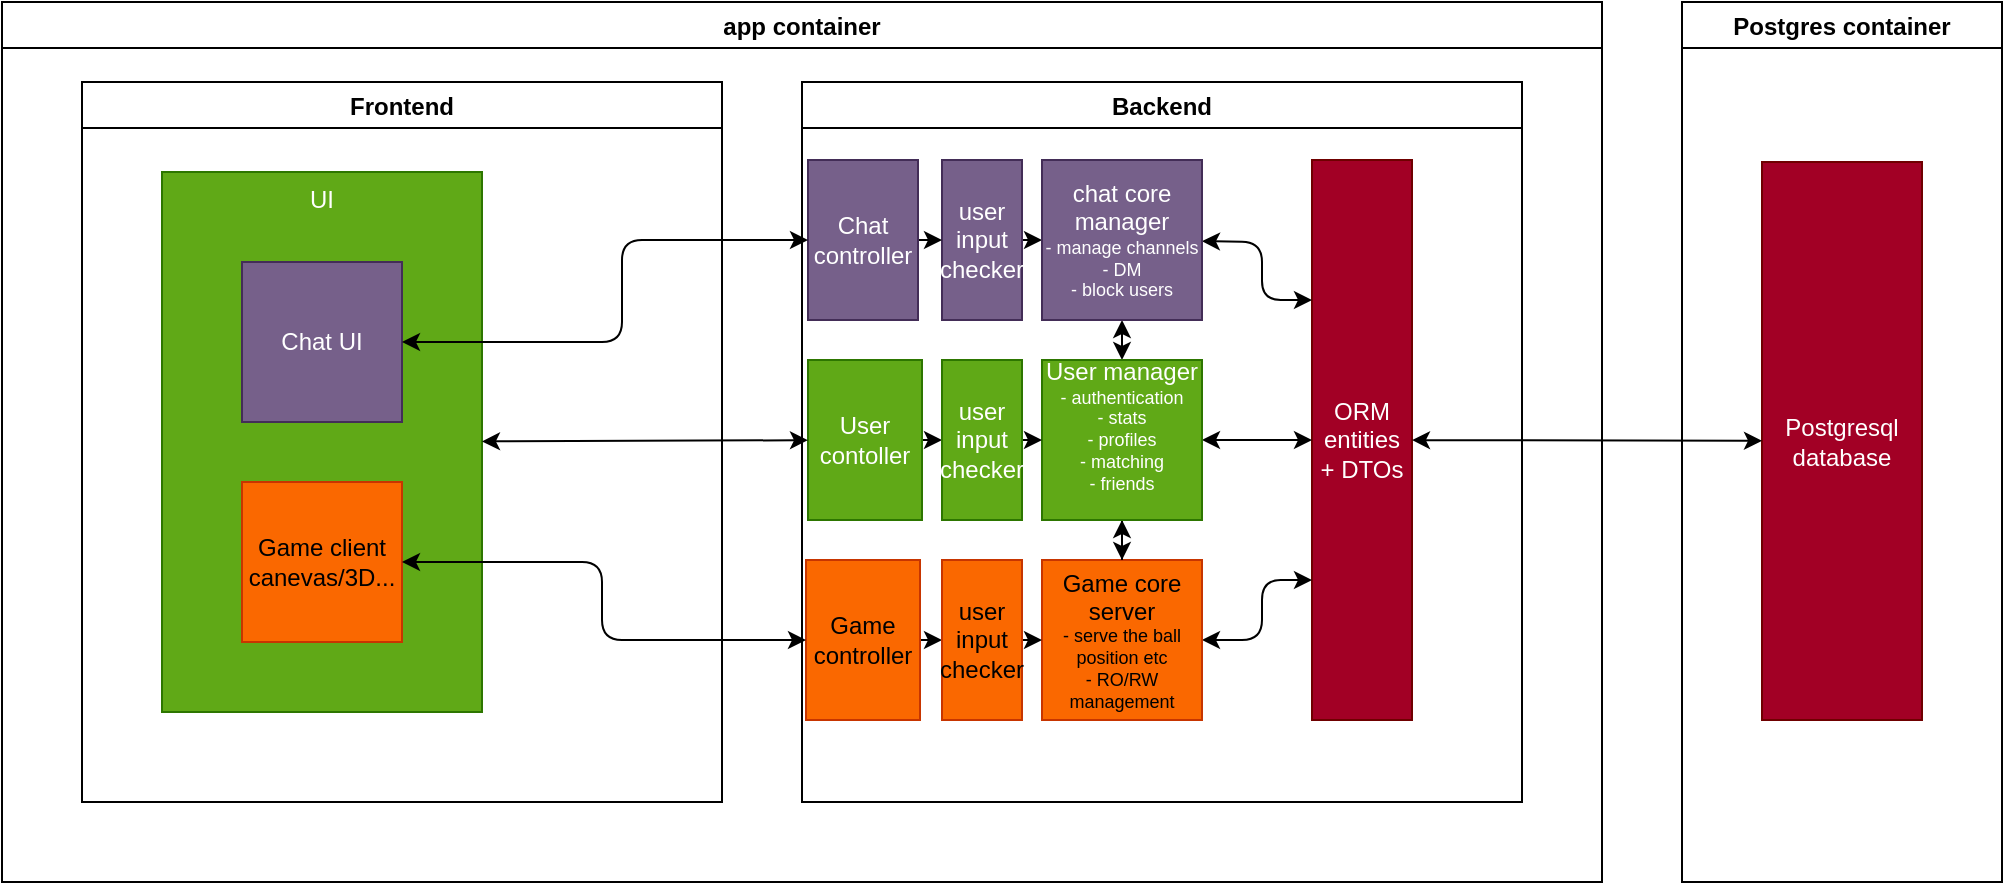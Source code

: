 <mxfile version="17.4.2" type="device"><diagram id="DLdojPyLkxFjDRH7sLV4" name="Page-1"><mxGraphModel dx="868" dy="566" grid="1" gridSize="10" guides="1" tooltips="1" connect="1" arrows="1" fold="1" page="0" pageScale="1" pageWidth="850" pageHeight="1100" math="0" shadow="0"><root><mxCell id="0"/><mxCell id="1" parent="0"/><mxCell id="h7ZUaT6rA_UalPRLBP9i-38" value="Backend" style="swimlane;" parent="1" vertex="1"><mxGeometry x="400" y="80" width="360" height="360" as="geometry"><mxRectangle x="400" y="80" width="80" height="23" as="alternateBounds"/></mxGeometry></mxCell><mxCell id="19" style="edgeStyle=none;html=1;" parent="h7ZUaT6rA_UalPRLBP9i-38" source="h7ZUaT6rA_UalPRLBP9i-40" target="h7ZUaT6rA_UalPRLBP9i-53" edge="1"><mxGeometry relative="1" as="geometry"/></mxCell><mxCell id="h7ZUaT6rA_UalPRLBP9i-40" value="&lt;div&gt;user input checker&lt;/div&gt;" style="rounded=0;whiteSpace=wrap;html=1;fillColor=#76608a;fontColor=#ffffff;strokeColor=#432D57;" parent="h7ZUaT6rA_UalPRLBP9i-38" vertex="1"><mxGeometry x="70" y="39" width="40" height="80" as="geometry"/></mxCell><mxCell id="h7ZUaT6rA_UalPRLBP9i-42" value="ORM&lt;br&gt;entities + DTOs" style="rounded=0;whiteSpace=wrap;html=1;fillColor=#a20025;fontColor=#ffffff;strokeColor=#6F0000;" parent="h7ZUaT6rA_UalPRLBP9i-38" vertex="1"><mxGeometry x="255" y="39" width="50" height="280" as="geometry"/></mxCell><mxCell id="24" style="edgeStyle=none;html=1;startArrow=classic;startFill=1;entryX=0;entryY=0.75;entryDx=0;entryDy=0;" parent="h7ZUaT6rA_UalPRLBP9i-38" source="h7ZUaT6rA_UalPRLBP9i-43" target="h7ZUaT6rA_UalPRLBP9i-42" edge="1"><mxGeometry relative="1" as="geometry"><Array as="points"><mxPoint x="230" y="279"/><mxPoint x="230" y="249"/></Array></mxGeometry></mxCell><mxCell id="h7ZUaT6rA_UalPRLBP9i-43" value="&lt;div&gt;Game core server&lt;/div&gt;&lt;div style=&quot;font-size: 9px&quot;&gt;- serve the ball position etc&lt;/div&gt;&lt;div style=&quot;font-size: 9px&quot;&gt;- RO/RW management&lt;br&gt;&lt;/div&gt;" style="rounded=0;whiteSpace=wrap;html=1;fillColor=#fa6800;fontColor=#000000;strokeColor=#C73500;" parent="h7ZUaT6rA_UalPRLBP9i-38" vertex="1"><mxGeometry x="120" y="239" width="80" height="80" as="geometry"/></mxCell><mxCell id="22" style="edgeStyle=none;html=1;startArrow=classic;startFill=1;entryX=0;entryY=0.25;entryDx=0;entryDy=0;" parent="h7ZUaT6rA_UalPRLBP9i-38" source="h7ZUaT6rA_UalPRLBP9i-53" target="h7ZUaT6rA_UalPRLBP9i-42" edge="1"><mxGeometry relative="1" as="geometry"><Array as="points"><mxPoint x="230" y="80"/><mxPoint x="230" y="109"/></Array></mxGeometry></mxCell><mxCell id="26" style="edgeStyle=none;html=1;startArrow=classic;startFill=1;" parent="h7ZUaT6rA_UalPRLBP9i-38" source="h7ZUaT6rA_UalPRLBP9i-53" target="h7ZUaT6rA_UalPRLBP9i-58" edge="1"><mxGeometry relative="1" as="geometry"/></mxCell><mxCell id="h7ZUaT6rA_UalPRLBP9i-53" value="&lt;div&gt;chat core manager&lt;/div&gt;&lt;div style=&quot;font-size: 9px&quot;&gt;- manage channels&lt;/div&gt;&lt;div style=&quot;font-size: 9px&quot;&gt;- DM&lt;/div&gt;&lt;div style=&quot;font-size: 9px&quot;&gt;- block users&lt;br&gt;&lt;/div&gt;" style="whiteSpace=wrap;html=1;aspect=fixed;fillColor=#76608a;fontColor=#ffffff;strokeColor=#432D57;" parent="h7ZUaT6rA_UalPRLBP9i-38" vertex="1"><mxGeometry x="120" y="39" width="80" height="80" as="geometry"/></mxCell><mxCell id="h7ZUaT6rA_UalPRLBP9i-60" style="edgeStyle=orthogonalEdgeStyle;rounded=0;orthogonalLoop=1;jettySize=auto;html=1;startArrow=classic;startFill=1;" parent="h7ZUaT6rA_UalPRLBP9i-38" source="h7ZUaT6rA_UalPRLBP9i-58" target="h7ZUaT6rA_UalPRLBP9i-43" edge="1"><mxGeometry relative="1" as="geometry"/></mxCell><mxCell id="23" style="edgeStyle=none;html=1;startArrow=classic;startFill=1;" parent="h7ZUaT6rA_UalPRLBP9i-38" source="h7ZUaT6rA_UalPRLBP9i-58" target="h7ZUaT6rA_UalPRLBP9i-42" edge="1"><mxGeometry relative="1" as="geometry"/></mxCell><mxCell id="h7ZUaT6rA_UalPRLBP9i-58" value="&lt;div&gt;User manager&lt;/div&gt;&lt;div style=&quot;font-size: 9px&quot;&gt;- &lt;font style=&quot;font-size: 9px&quot;&gt;authentication&lt;/font&gt;&lt;/div&gt;&lt;div style=&quot;font-size: 9px&quot;&gt;&lt;font style=&quot;font-size: 9px&quot;&gt;- stats&lt;/font&gt;&lt;/div&gt;&lt;div style=&quot;font-size: 9px&quot;&gt;&lt;font style=&quot;font-size: 9px&quot;&gt;- profiles&lt;/font&gt;&lt;/div&gt;&lt;div style=&quot;font-size: 9px&quot;&gt;&lt;font style=&quot;font-size: 9px&quot;&gt;- matching&lt;/font&gt;&lt;/div&gt;&lt;div style=&quot;font-size: 9px&quot;&gt;&lt;font style=&quot;font-size: 9px&quot;&gt;- friends&lt;br&gt;&lt;/font&gt;&lt;/div&gt;&lt;div&gt;&lt;br&gt;&lt;/div&gt;" style="whiteSpace=wrap;html=1;aspect=fixed;fillColor=#60a917;fontColor=#ffffff;strokeColor=#2D7600;" parent="h7ZUaT6rA_UalPRLBP9i-38" vertex="1"><mxGeometry x="120" y="139" width="80" height="80" as="geometry"/></mxCell><mxCell id="16" style="edgeStyle=none;html=1;" parent="h7ZUaT6rA_UalPRLBP9i-38" source="h7ZUaT6rA_UalPRLBP9i-39" target="h7ZUaT6rA_UalPRLBP9i-40" edge="1"><mxGeometry relative="1" as="geometry"/></mxCell><mxCell id="h7ZUaT6rA_UalPRLBP9i-39" value="Chat controller" style="rounded=0;whiteSpace=wrap;html=1;fillColor=#76608a;strokeColor=#432D57;fontColor=#ffffff;" parent="h7ZUaT6rA_UalPRLBP9i-38" vertex="1"><mxGeometry x="3" y="39" width="55" height="80" as="geometry"/></mxCell><mxCell id="17" style="edgeStyle=none;html=1;" parent="h7ZUaT6rA_UalPRLBP9i-38" source="4" target="6" edge="1"><mxGeometry relative="1" as="geometry"/></mxCell><mxCell id="4" value="User contoller" style="rounded=0;whiteSpace=wrap;html=1;fillColor=#60a917;fontColor=#ffffff;strokeColor=#2D7600;" parent="h7ZUaT6rA_UalPRLBP9i-38" vertex="1"><mxGeometry x="3" y="139" width="57" height="80" as="geometry"/></mxCell><mxCell id="18" style="edgeStyle=none;html=1;" parent="h7ZUaT6rA_UalPRLBP9i-38" source="5" target="7" edge="1"><mxGeometry relative="1" as="geometry"/></mxCell><mxCell id="5" value="Game controller" style="rounded=0;whiteSpace=wrap;html=1;fillColor=#fa6800;fontColor=#000000;strokeColor=#C73500;" parent="h7ZUaT6rA_UalPRLBP9i-38" vertex="1"><mxGeometry x="2" y="239" width="57" height="80" as="geometry"/></mxCell><mxCell id="20" style="edgeStyle=none;html=1;" parent="h7ZUaT6rA_UalPRLBP9i-38" source="6" target="h7ZUaT6rA_UalPRLBP9i-58" edge="1"><mxGeometry relative="1" as="geometry"/></mxCell><mxCell id="6" value="user input checker" style="rounded=0;whiteSpace=wrap;html=1;fillColor=#60a917;fontColor=#ffffff;strokeColor=#2D7600;" parent="h7ZUaT6rA_UalPRLBP9i-38" vertex="1"><mxGeometry x="70" y="139" width="40" height="80" as="geometry"/></mxCell><mxCell id="21" style="edgeStyle=none;html=1;" parent="h7ZUaT6rA_UalPRLBP9i-38" source="7" target="h7ZUaT6rA_UalPRLBP9i-43" edge="1"><mxGeometry relative="1" as="geometry"/></mxCell><mxCell id="7" value="user input checker" style="rounded=0;whiteSpace=wrap;html=1;fillColor=#fa6800;fontColor=#000000;strokeColor=#C73500;" parent="h7ZUaT6rA_UalPRLBP9i-38" vertex="1"><mxGeometry x="70" y="239" width="40" height="80" as="geometry"/></mxCell><mxCell id="h7ZUaT6rA_UalPRLBP9i-46" value="Frontend" style="swimlane;" parent="1" vertex="1"><mxGeometry x="40" y="80" width="320" height="360" as="geometry"/></mxCell><mxCell id="h7ZUaT6rA_UalPRLBP9i-47" value="UI" style="rounded=0;whiteSpace=wrap;html=1;verticalAlign=top;fillColor=#60a917;fontColor=#ffffff;strokeColor=#2D7600;" parent="h7ZUaT6rA_UalPRLBP9i-46" vertex="1"><mxGeometry x="40" y="45" width="160" height="270" as="geometry"/></mxCell><mxCell id="h7ZUaT6rA_UalPRLBP9i-48" value="Game client canevas/3D..." style="whiteSpace=wrap;html=1;aspect=fixed;fillColor=#fa6800;fontColor=#000000;strokeColor=#C73500;" parent="h7ZUaT6rA_UalPRLBP9i-46" vertex="1"><mxGeometry x="80" y="200" width="80" height="80" as="geometry"/></mxCell><mxCell id="h7ZUaT6rA_UalPRLBP9i-52" value="Chat UI" style="whiteSpace=wrap;html=1;aspect=fixed;fillColor=#76608a;fontColor=#ffffff;strokeColor=#432D57;" parent="h7ZUaT6rA_UalPRLBP9i-46" vertex="1"><mxGeometry x="80" y="90" width="80" height="80" as="geometry"/></mxCell><mxCell id="9" value="Postgres container" style="swimlane;" parent="1" vertex="1"><mxGeometry x="840" y="40" width="160" height="440" as="geometry"/></mxCell><mxCell id="10" value="Postgresql database" style="rounded=0;whiteSpace=wrap;html=1;fillColor=#a20025;fontColor=#ffffff;strokeColor=#6F0000;" parent="9" vertex="1"><mxGeometry x="40" y="80" width="80" height="279" as="geometry"/></mxCell><mxCell id="12" value="app container" style="swimlane;" parent="1" vertex="1"><mxGeometry y="40" width="800" height="440" as="geometry"/></mxCell><mxCell id="13" style="edgeStyle=none;html=1;startArrow=classic;startFill=1;" parent="1" source="h7ZUaT6rA_UalPRLBP9i-47" target="4" edge="1"><mxGeometry relative="1" as="geometry"/></mxCell><mxCell id="14" style="edgeStyle=none;html=1;startArrow=classic;startFill=1;" parent="1" source="h7ZUaT6rA_UalPRLBP9i-52" target="h7ZUaT6rA_UalPRLBP9i-39" edge="1"><mxGeometry relative="1" as="geometry"><Array as="points"><mxPoint x="310" y="210"/><mxPoint x="310" y="159"/></Array></mxGeometry></mxCell><mxCell id="15" style="edgeStyle=none;html=1;startArrow=classic;startFill=1;" parent="1" source="h7ZUaT6rA_UalPRLBP9i-48" target="5" edge="1"><mxGeometry relative="1" as="geometry"><Array as="points"><mxPoint x="300" y="320"/><mxPoint x="300" y="359"/></Array></mxGeometry></mxCell><mxCell id="25" style="edgeStyle=none;html=1;startArrow=classic;startFill=1;" parent="1" source="h7ZUaT6rA_UalPRLBP9i-42" target="10" edge="1"><mxGeometry relative="1" as="geometry"/></mxCell></root></mxGraphModel></diagram></mxfile>